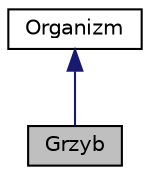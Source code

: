 digraph "Grzyb"
{
 // LATEX_PDF_SIZE
  edge [fontname="Helvetica",fontsize="10",labelfontname="Helvetica",labelfontsize="10"];
  node [fontname="Helvetica",fontsize="10",shape=record];
  Node1 [label="Grzyb",height=0.2,width=0.4,color="black", fillcolor="grey75", style="filled", fontcolor="black",tooltip="Organizm oczyszczający Srodowisko z martwych organizmów."];
  Node2 -> Node1 [dir="back",color="midnightblue",fontsize="10",style="solid",fontname="Helvetica"];
  Node2 [label="Organizm",height=0.2,width=0.4,color="black", fillcolor="white", style="filled",URL="$class_organizm.html",tooltip="Klasa Organizm, która jest dziedziczona przez podklasy gatunków."];
}
